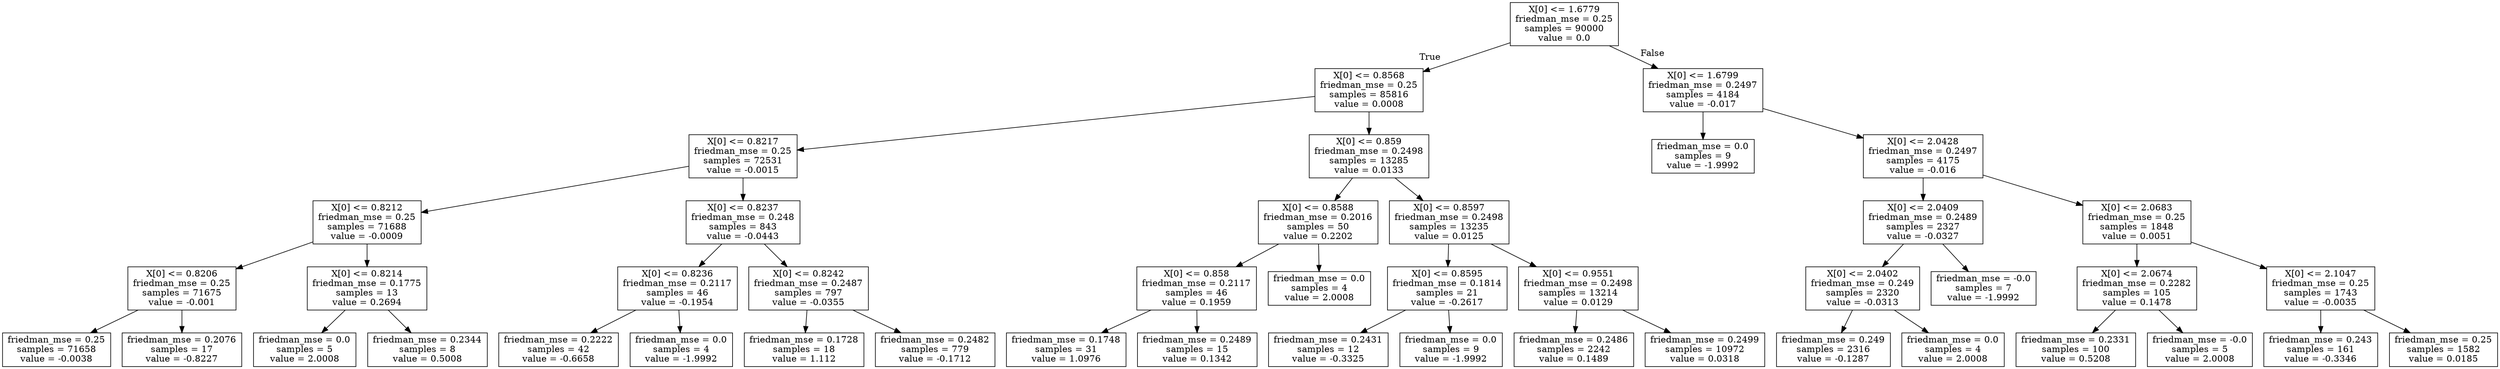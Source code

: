 digraph Tree {
node [shape=box] ;
0 [label="X[0] <= 1.6779\nfriedman_mse = 0.25\nsamples = 90000\nvalue = 0.0"] ;
1 [label="X[0] <= 0.8568\nfriedman_mse = 0.25\nsamples = 85816\nvalue = 0.0008"] ;
0 -> 1 [labeldistance=2.5, labelangle=45, headlabel="True"] ;
2 [label="X[0] <= 0.8217\nfriedman_mse = 0.25\nsamples = 72531\nvalue = -0.0015"] ;
1 -> 2 ;
3 [label="X[0] <= 0.8212\nfriedman_mse = 0.25\nsamples = 71688\nvalue = -0.0009"] ;
2 -> 3 ;
4 [label="X[0] <= 0.8206\nfriedman_mse = 0.25\nsamples = 71675\nvalue = -0.001"] ;
3 -> 4 ;
5 [label="friedman_mse = 0.25\nsamples = 71658\nvalue = -0.0038"] ;
4 -> 5 ;
6 [label="friedman_mse = 0.2076\nsamples = 17\nvalue = -0.8227"] ;
4 -> 6 ;
7 [label="X[0] <= 0.8214\nfriedman_mse = 0.1775\nsamples = 13\nvalue = 0.2694"] ;
3 -> 7 ;
8 [label="friedman_mse = 0.0\nsamples = 5\nvalue = 2.0008"] ;
7 -> 8 ;
9 [label="friedman_mse = 0.2344\nsamples = 8\nvalue = 0.5008"] ;
7 -> 9 ;
10 [label="X[0] <= 0.8237\nfriedman_mse = 0.248\nsamples = 843\nvalue = -0.0443"] ;
2 -> 10 ;
11 [label="X[0] <= 0.8236\nfriedman_mse = 0.2117\nsamples = 46\nvalue = -0.1954"] ;
10 -> 11 ;
12 [label="friedman_mse = 0.2222\nsamples = 42\nvalue = -0.6658"] ;
11 -> 12 ;
13 [label="friedman_mse = 0.0\nsamples = 4\nvalue = -1.9992"] ;
11 -> 13 ;
14 [label="X[0] <= 0.8242\nfriedman_mse = 0.2487\nsamples = 797\nvalue = -0.0355"] ;
10 -> 14 ;
15 [label="friedman_mse = 0.1728\nsamples = 18\nvalue = 1.112"] ;
14 -> 15 ;
16 [label="friedman_mse = 0.2482\nsamples = 779\nvalue = -0.1712"] ;
14 -> 16 ;
17 [label="X[0] <= 0.859\nfriedman_mse = 0.2498\nsamples = 13285\nvalue = 0.0133"] ;
1 -> 17 ;
18 [label="X[0] <= 0.8588\nfriedman_mse = 0.2016\nsamples = 50\nvalue = 0.2202"] ;
17 -> 18 ;
19 [label="X[0] <= 0.858\nfriedman_mse = 0.2117\nsamples = 46\nvalue = 0.1959"] ;
18 -> 19 ;
20 [label="friedman_mse = 0.1748\nsamples = 31\nvalue = 1.0976"] ;
19 -> 20 ;
21 [label="friedman_mse = 0.2489\nsamples = 15\nvalue = 0.1342"] ;
19 -> 21 ;
22 [label="friedman_mse = 0.0\nsamples = 4\nvalue = 2.0008"] ;
18 -> 22 ;
23 [label="X[0] <= 0.8597\nfriedman_mse = 0.2498\nsamples = 13235\nvalue = 0.0125"] ;
17 -> 23 ;
24 [label="X[0] <= 0.8595\nfriedman_mse = 0.1814\nsamples = 21\nvalue = -0.2617"] ;
23 -> 24 ;
25 [label="friedman_mse = 0.2431\nsamples = 12\nvalue = -0.3325"] ;
24 -> 25 ;
26 [label="friedman_mse = 0.0\nsamples = 9\nvalue = -1.9992"] ;
24 -> 26 ;
27 [label="X[0] <= 0.9551\nfriedman_mse = 0.2498\nsamples = 13214\nvalue = 0.0129"] ;
23 -> 27 ;
28 [label="friedman_mse = 0.2486\nsamples = 2242\nvalue = 0.1489"] ;
27 -> 28 ;
29 [label="friedman_mse = 0.2499\nsamples = 10972\nvalue = 0.0318"] ;
27 -> 29 ;
30 [label="X[0] <= 1.6799\nfriedman_mse = 0.2497\nsamples = 4184\nvalue = -0.017"] ;
0 -> 30 [labeldistance=2.5, labelangle=-45, headlabel="False"] ;
31 [label="friedman_mse = 0.0\nsamples = 9\nvalue = -1.9992"] ;
30 -> 31 ;
32 [label="X[0] <= 2.0428\nfriedman_mse = 0.2497\nsamples = 4175\nvalue = -0.016"] ;
30 -> 32 ;
33 [label="X[0] <= 2.0409\nfriedman_mse = 0.2489\nsamples = 2327\nvalue = -0.0327"] ;
32 -> 33 ;
34 [label="X[0] <= 2.0402\nfriedman_mse = 0.249\nsamples = 2320\nvalue = -0.0313"] ;
33 -> 34 ;
35 [label="friedman_mse = 0.249\nsamples = 2316\nvalue = -0.1287"] ;
34 -> 35 ;
36 [label="friedman_mse = 0.0\nsamples = 4\nvalue = 2.0008"] ;
34 -> 36 ;
37 [label="friedman_mse = -0.0\nsamples = 7\nvalue = -1.9992"] ;
33 -> 37 ;
38 [label="X[0] <= 2.0683\nfriedman_mse = 0.25\nsamples = 1848\nvalue = 0.0051"] ;
32 -> 38 ;
39 [label="X[0] <= 2.0674\nfriedman_mse = 0.2282\nsamples = 105\nvalue = 0.1478"] ;
38 -> 39 ;
40 [label="friedman_mse = 0.2331\nsamples = 100\nvalue = 0.5208"] ;
39 -> 40 ;
41 [label="friedman_mse = -0.0\nsamples = 5\nvalue = 2.0008"] ;
39 -> 41 ;
42 [label="X[0] <= 2.1047\nfriedman_mse = 0.25\nsamples = 1743\nvalue = -0.0035"] ;
38 -> 42 ;
43 [label="friedman_mse = 0.243\nsamples = 161\nvalue = -0.3346"] ;
42 -> 43 ;
44 [label="friedman_mse = 0.25\nsamples = 1582\nvalue = 0.0185"] ;
42 -> 44 ;
}